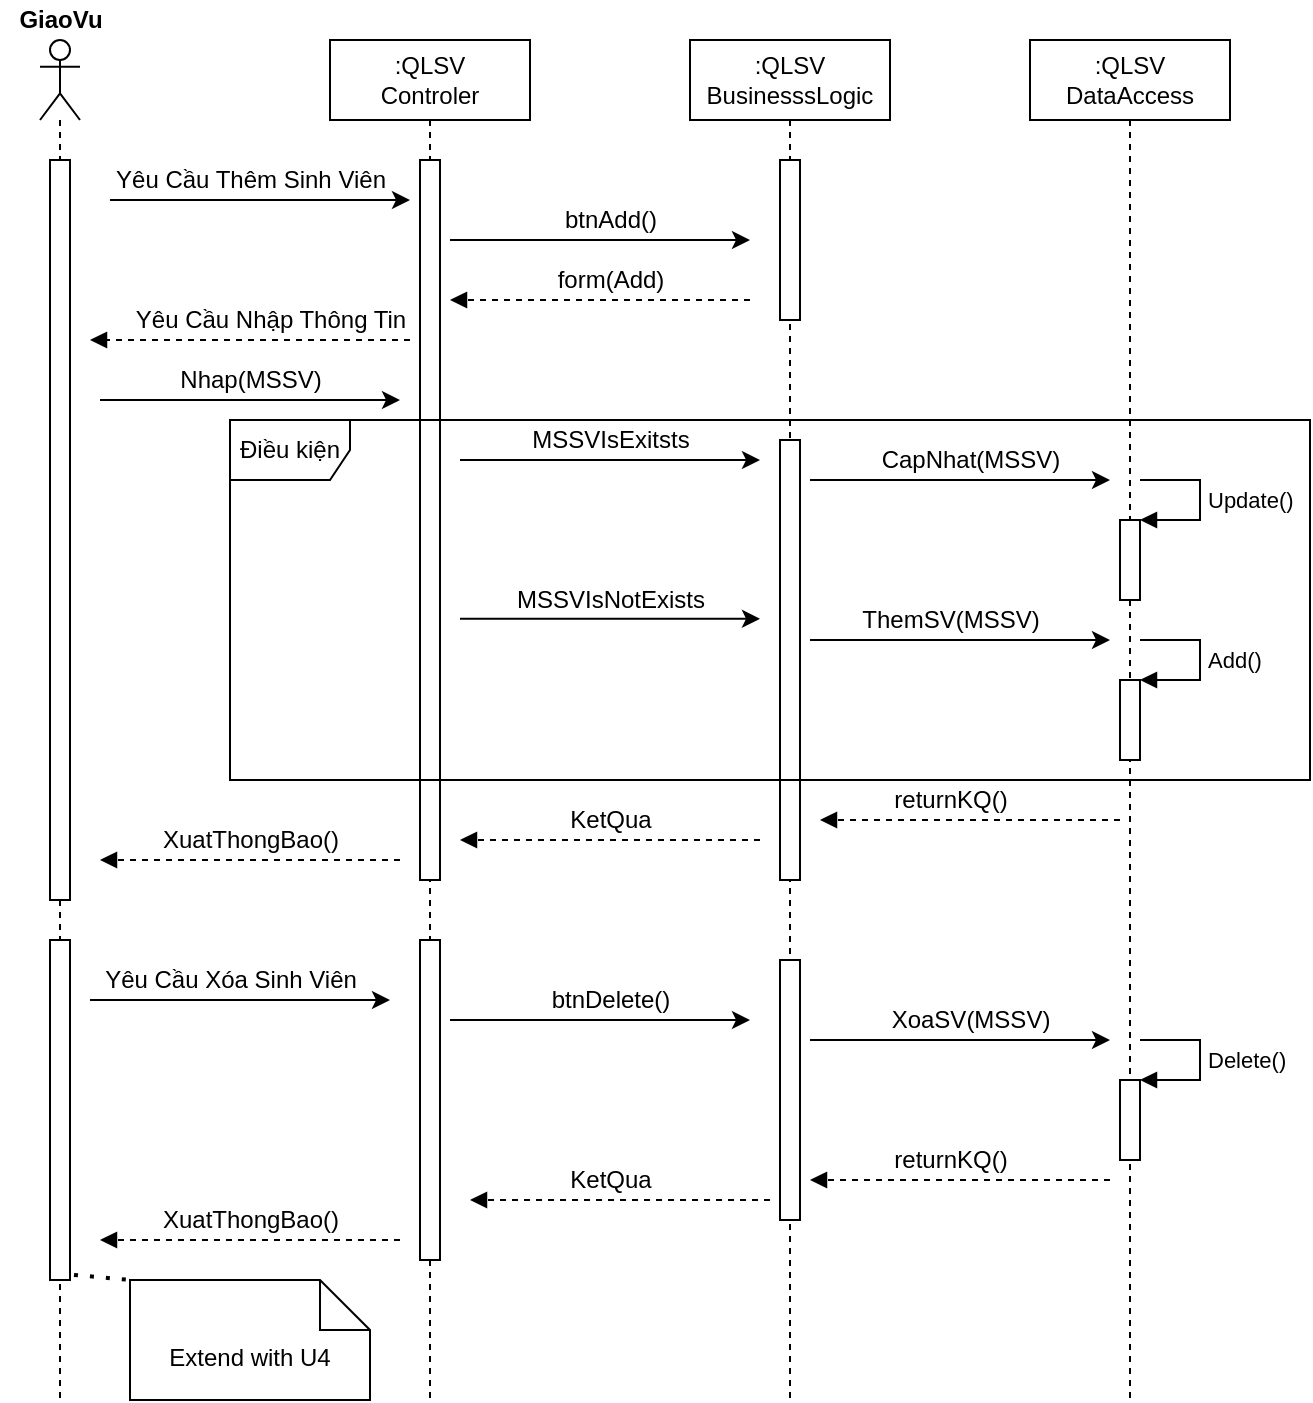 <mxfile version="15.9.4" type="github">
  <diagram id="ULL7t0YmZiTbyxcz3Xg2" name="Page-1">
    <mxGraphModel dx="1504" dy="684" grid="1" gridSize="10" guides="1" tooltips="1" connect="1" arrows="1" fold="1" page="1" pageScale="1" pageWidth="827" pageHeight="1169" math="0" shadow="0">
      <root>
        <mxCell id="0" />
        <mxCell id="1" parent="0" />
        <mxCell id="RPUJcxfdUtXkdiT3THFF-1" value="&lt;b&gt;GiaoVu&lt;/b&gt;" style="text;html=1;align=center;verticalAlign=middle;resizable=0;points=[];autosize=1;strokeColor=none;fillColor=none;" parent="1" vertex="1">
          <mxGeometry x="45" y="220" width="60" height="20" as="geometry" />
        </mxCell>
        <mxCell id="RPUJcxfdUtXkdiT3THFF-2" value="" style="shape=umlLifeline;participant=umlActor;perimeter=lifelinePerimeter;whiteSpace=wrap;html=1;container=1;collapsible=0;recursiveResize=0;verticalAlign=top;spacingTop=36;outlineConnect=0;" parent="1" vertex="1">
          <mxGeometry x="65" y="240" width="20" height="680" as="geometry" />
        </mxCell>
        <mxCell id="RPUJcxfdUtXkdiT3THFF-3" value="" style="html=1;points=[];perimeter=orthogonalPerimeter;" parent="RPUJcxfdUtXkdiT3THFF-2" vertex="1">
          <mxGeometry x="5" y="60" width="10" height="370" as="geometry" />
        </mxCell>
        <mxCell id="RPUJcxfdUtXkdiT3THFF-4" value="" style="html=1;points=[];perimeter=orthogonalPerimeter;" parent="RPUJcxfdUtXkdiT3THFF-2" vertex="1">
          <mxGeometry x="5" y="450" width="10" height="170" as="geometry" />
        </mxCell>
        <mxCell id="RPUJcxfdUtXkdiT3THFF-5" value=":QLSV&lt;br&gt;Controler" style="shape=umlLifeline;perimeter=lifelinePerimeter;whiteSpace=wrap;html=1;container=1;collapsible=0;recursiveResize=0;outlineConnect=0;" parent="1" vertex="1">
          <mxGeometry x="210" y="240" width="100" height="680" as="geometry" />
        </mxCell>
        <mxCell id="RPUJcxfdUtXkdiT3THFF-6" value="" style="html=1;points=[];perimeter=orthogonalPerimeter;" parent="RPUJcxfdUtXkdiT3THFF-5" vertex="1">
          <mxGeometry x="45" y="60" width="10" height="360" as="geometry" />
        </mxCell>
        <mxCell id="RPUJcxfdUtXkdiT3THFF-7" value="" style="endArrow=classic;html=1;rounded=0;" parent="RPUJcxfdUtXkdiT3THFF-5" edge="1">
          <mxGeometry width="50" height="50" relative="1" as="geometry">
            <mxPoint x="-115.0" y="180" as="sourcePoint" />
            <mxPoint x="35" y="180" as="targetPoint" />
          </mxGeometry>
        </mxCell>
        <mxCell id="RPUJcxfdUtXkdiT3THFF-8" value="" style="html=1;points=[];perimeter=orthogonalPerimeter;" parent="RPUJcxfdUtXkdiT3THFF-5" vertex="1">
          <mxGeometry x="45" y="450" width="10" height="160" as="geometry" />
        </mxCell>
        <mxCell id="RPUJcxfdUtXkdiT3THFF-9" value=":QLSV&lt;br&gt;BusinesssLogic" style="shape=umlLifeline;perimeter=lifelinePerimeter;whiteSpace=wrap;html=1;container=1;collapsible=0;recursiveResize=0;outlineConnect=0;" parent="1" vertex="1">
          <mxGeometry x="390" y="240" width="100" height="680" as="geometry" />
        </mxCell>
        <mxCell id="RPUJcxfdUtXkdiT3THFF-10" value="" style="html=1;points=[];perimeter=orthogonalPerimeter;" parent="RPUJcxfdUtXkdiT3THFF-9" vertex="1">
          <mxGeometry x="45" y="60" width="10" height="80" as="geometry" />
        </mxCell>
        <mxCell id="RPUJcxfdUtXkdiT3THFF-11" value="" style="html=1;verticalAlign=bottom;labelBackgroundColor=none;endArrow=block;endFill=1;dashed=1;rounded=0;" parent="RPUJcxfdUtXkdiT3THFF-9" edge="1">
          <mxGeometry width="160" relative="1" as="geometry">
            <mxPoint x="30" y="130" as="sourcePoint" />
            <mxPoint x="-120" y="130" as="targetPoint" />
          </mxGeometry>
        </mxCell>
        <mxCell id="RPUJcxfdUtXkdiT3THFF-12" value="" style="html=1;points=[];perimeter=orthogonalPerimeter;" parent="RPUJcxfdUtXkdiT3THFF-9" vertex="1">
          <mxGeometry x="45" y="200" width="10" height="220" as="geometry" />
        </mxCell>
        <mxCell id="RPUJcxfdUtXkdiT3THFF-13" value="" style="html=1;points=[];perimeter=orthogonalPerimeter;" parent="RPUJcxfdUtXkdiT3THFF-9" vertex="1">
          <mxGeometry x="45" y="460" width="10" height="130" as="geometry" />
        </mxCell>
        <mxCell id="RPUJcxfdUtXkdiT3THFF-14" value="" style="endArrow=classic;html=1;rounded=0;" parent="RPUJcxfdUtXkdiT3THFF-9" edge="1">
          <mxGeometry width="50" height="50" relative="1" as="geometry">
            <mxPoint x="60.0" y="500.0" as="sourcePoint" />
            <mxPoint x="210" y="500.0" as="targetPoint" />
          </mxGeometry>
        </mxCell>
        <mxCell id="RPUJcxfdUtXkdiT3THFF-15" value="" style="html=1;verticalAlign=bottom;labelBackgroundColor=none;endArrow=block;endFill=1;dashed=1;rounded=0;" parent="RPUJcxfdUtXkdiT3THFF-9" edge="1">
          <mxGeometry width="160" relative="1" as="geometry">
            <mxPoint x="40" y="580.0" as="sourcePoint" />
            <mxPoint x="-110" y="580.0" as="targetPoint" />
          </mxGeometry>
        </mxCell>
        <mxCell id="RPUJcxfdUtXkdiT3THFF-16" value=":QLSV&lt;br&gt;DataAccess" style="shape=umlLifeline;perimeter=lifelinePerimeter;whiteSpace=wrap;html=1;container=1;collapsible=0;recursiveResize=0;outlineConnect=0;" parent="1" vertex="1">
          <mxGeometry x="560" y="240" width="100" height="680" as="geometry" />
        </mxCell>
        <mxCell id="RPUJcxfdUtXkdiT3THFF-17" value="" style="html=1;points=[];perimeter=orthogonalPerimeter;" parent="RPUJcxfdUtXkdiT3THFF-16" vertex="1">
          <mxGeometry x="45" y="240" width="10" height="40" as="geometry" />
        </mxCell>
        <mxCell id="RPUJcxfdUtXkdiT3THFF-18" value="Update()" style="edgeStyle=orthogonalEdgeStyle;html=1;align=left;spacingLeft=2;endArrow=block;rounded=0;entryX=1;entryY=0;" parent="RPUJcxfdUtXkdiT3THFF-16" target="RPUJcxfdUtXkdiT3THFF-17" edge="1">
          <mxGeometry relative="1" as="geometry">
            <mxPoint x="55" y="220" as="sourcePoint" />
            <Array as="points">
              <mxPoint x="85" y="220" />
            </Array>
          </mxGeometry>
        </mxCell>
        <mxCell id="RPUJcxfdUtXkdiT3THFF-19" value="" style="html=1;points=[];perimeter=orthogonalPerimeter;" parent="RPUJcxfdUtXkdiT3THFF-16" vertex="1">
          <mxGeometry x="45" y="320" width="10" height="40" as="geometry" />
        </mxCell>
        <mxCell id="RPUJcxfdUtXkdiT3THFF-20" value="Add()" style="edgeStyle=orthogonalEdgeStyle;html=1;align=left;spacingLeft=2;endArrow=block;rounded=0;entryX=1;entryY=0;" parent="RPUJcxfdUtXkdiT3THFF-16" target="RPUJcxfdUtXkdiT3THFF-19" edge="1">
          <mxGeometry relative="1" as="geometry">
            <mxPoint x="55" y="300" as="sourcePoint" />
            <Array as="points">
              <mxPoint x="85" y="300" />
            </Array>
          </mxGeometry>
        </mxCell>
        <mxCell id="RPUJcxfdUtXkdiT3THFF-21" value="" style="html=1;points=[];perimeter=orthogonalPerimeter;" parent="RPUJcxfdUtXkdiT3THFF-16" vertex="1">
          <mxGeometry x="45" y="520" width="10" height="40" as="geometry" />
        </mxCell>
        <mxCell id="RPUJcxfdUtXkdiT3THFF-22" value="Delete()" style="edgeStyle=orthogonalEdgeStyle;html=1;align=left;spacingLeft=2;endArrow=block;rounded=0;entryX=1;entryY=0;" parent="RPUJcxfdUtXkdiT3THFF-16" target="RPUJcxfdUtXkdiT3THFF-21" edge="1">
          <mxGeometry relative="1" as="geometry">
            <mxPoint x="55" y="500" as="sourcePoint" />
            <Array as="points">
              <mxPoint x="85" y="500" />
            </Array>
          </mxGeometry>
        </mxCell>
        <mxCell id="RPUJcxfdUtXkdiT3THFF-23" value="" style="html=1;verticalAlign=bottom;labelBackgroundColor=none;endArrow=block;endFill=1;dashed=1;rounded=0;" parent="RPUJcxfdUtXkdiT3THFF-16" edge="1">
          <mxGeometry width="160" relative="1" as="geometry">
            <mxPoint x="40" y="570.0" as="sourcePoint" />
            <mxPoint x="-110" y="570.0" as="targetPoint" />
          </mxGeometry>
        </mxCell>
        <mxCell id="RPUJcxfdUtXkdiT3THFF-24" value="" style="endArrow=classic;html=1;rounded=0;" parent="1" edge="1">
          <mxGeometry width="50" height="50" relative="1" as="geometry">
            <mxPoint x="100.0" y="320" as="sourcePoint" />
            <mxPoint x="250.0" y="320" as="targetPoint" />
          </mxGeometry>
        </mxCell>
        <mxCell id="RPUJcxfdUtXkdiT3THFF-25" value="" style="endArrow=classic;html=1;rounded=0;" parent="1" edge="1">
          <mxGeometry width="50" height="50" relative="1" as="geometry">
            <mxPoint x="270.0" y="340" as="sourcePoint" />
            <mxPoint x="420" y="340" as="targetPoint" />
          </mxGeometry>
        </mxCell>
        <mxCell id="RPUJcxfdUtXkdiT3THFF-26" value="" style="html=1;verticalAlign=bottom;labelBackgroundColor=none;endArrow=block;endFill=1;dashed=1;rounded=0;" parent="1" edge="1">
          <mxGeometry width="160" relative="1" as="geometry">
            <mxPoint x="250.0" y="390" as="sourcePoint" />
            <mxPoint x="90.0" y="390" as="targetPoint" />
          </mxGeometry>
        </mxCell>
        <mxCell id="RPUJcxfdUtXkdiT3THFF-27" value="Yêu Cầu Thêm Sinh Viên" style="text;html=1;align=center;verticalAlign=middle;resizable=0;points=[];autosize=1;strokeColor=none;fillColor=none;" parent="1" vertex="1">
          <mxGeometry x="95" y="300" width="150" height="20" as="geometry" />
        </mxCell>
        <mxCell id="RPUJcxfdUtXkdiT3THFF-28" value="btnAdd()" style="text;html=1;align=center;verticalAlign=middle;resizable=0;points=[];autosize=1;strokeColor=none;fillColor=none;" parent="1" vertex="1">
          <mxGeometry x="320" y="320" width="60" height="20" as="geometry" />
        </mxCell>
        <mxCell id="RPUJcxfdUtXkdiT3THFF-29" value="form(Add)" style="text;html=1;align=center;verticalAlign=middle;resizable=0;points=[];autosize=1;strokeColor=none;fillColor=none;" parent="1" vertex="1">
          <mxGeometry x="315" y="350" width="70" height="20" as="geometry" />
        </mxCell>
        <mxCell id="RPUJcxfdUtXkdiT3THFF-30" value="Yêu Cầu Nhập Thông Tin" style="text;html=1;align=center;verticalAlign=middle;resizable=0;points=[];autosize=1;strokeColor=none;fillColor=none;" parent="1" vertex="1">
          <mxGeometry x="105" y="370" width="150" height="20" as="geometry" />
        </mxCell>
        <mxCell id="RPUJcxfdUtXkdiT3THFF-31" value="Nhap(MSSV)" style="text;html=1;align=center;verticalAlign=middle;resizable=0;points=[];autosize=1;strokeColor=none;fillColor=none;" parent="1" vertex="1">
          <mxGeometry x="125" y="400" width="90" height="20" as="geometry" />
        </mxCell>
        <mxCell id="RPUJcxfdUtXkdiT3THFF-32" value="" style="endArrow=classic;html=1;rounded=0;" parent="1" edge="1">
          <mxGeometry width="50" height="50" relative="1" as="geometry">
            <mxPoint x="450" y="460" as="sourcePoint" />
            <mxPoint x="600" y="460" as="targetPoint" />
          </mxGeometry>
        </mxCell>
        <mxCell id="RPUJcxfdUtXkdiT3THFF-33" value="" style="endArrow=classic;html=1;rounded=0;" parent="1" edge="1">
          <mxGeometry width="50" height="50" relative="1" as="geometry">
            <mxPoint x="275.0" y="450" as="sourcePoint" />
            <mxPoint x="425" y="450" as="targetPoint" />
          </mxGeometry>
        </mxCell>
        <mxCell id="RPUJcxfdUtXkdiT3THFF-34" value="" style="endArrow=classic;html=1;rounded=0;" parent="1" edge="1">
          <mxGeometry width="50" height="50" relative="1" as="geometry">
            <mxPoint x="275.0" y="529.41" as="sourcePoint" />
            <mxPoint x="425" y="529.41" as="targetPoint" />
          </mxGeometry>
        </mxCell>
        <mxCell id="RPUJcxfdUtXkdiT3THFF-35" value="" style="endArrow=classic;html=1;rounded=0;" parent="1" edge="1">
          <mxGeometry width="50" height="50" relative="1" as="geometry">
            <mxPoint x="450" y="540" as="sourcePoint" />
            <mxPoint x="600" y="540" as="targetPoint" />
          </mxGeometry>
        </mxCell>
        <mxCell id="RPUJcxfdUtXkdiT3THFF-36" value="MSSVIsExitsts" style="text;html=1;align=center;verticalAlign=middle;resizable=0;points=[];autosize=1;strokeColor=none;fillColor=none;" parent="1" vertex="1">
          <mxGeometry x="305" y="430" width="90" height="20" as="geometry" />
        </mxCell>
        <mxCell id="RPUJcxfdUtXkdiT3THFF-37" value="CapNhat(MSSV)" style="text;html=1;align=center;verticalAlign=middle;resizable=0;points=[];autosize=1;strokeColor=none;fillColor=none;" parent="1" vertex="1">
          <mxGeometry x="475" y="440" width="110" height="20" as="geometry" />
        </mxCell>
        <mxCell id="RPUJcxfdUtXkdiT3THFF-38" value="MSSVIsNotExists" style="text;html=1;align=center;verticalAlign=middle;resizable=0;points=[];autosize=1;strokeColor=none;fillColor=none;" parent="1" vertex="1">
          <mxGeometry x="295" y="510" width="110" height="20" as="geometry" />
        </mxCell>
        <mxCell id="RPUJcxfdUtXkdiT3THFF-39" value="ThemSV(MSSV)" style="text;html=1;align=center;verticalAlign=middle;resizable=0;points=[];autosize=1;strokeColor=none;fillColor=none;" parent="1" vertex="1">
          <mxGeometry x="470" y="520" width="100" height="20" as="geometry" />
        </mxCell>
        <mxCell id="RPUJcxfdUtXkdiT3THFF-40" value="Điều kiện" style="shape=umlFrame;whiteSpace=wrap;html=1;" parent="1" vertex="1">
          <mxGeometry x="160" y="430" width="540" height="180" as="geometry" />
        </mxCell>
        <mxCell id="RPUJcxfdUtXkdiT3THFF-41" value="" style="html=1;verticalAlign=bottom;labelBackgroundColor=none;endArrow=block;endFill=1;dashed=1;rounded=0;" parent="1" edge="1">
          <mxGeometry width="160" relative="1" as="geometry">
            <mxPoint x="605" y="630.0" as="sourcePoint" />
            <mxPoint x="455" y="630.0" as="targetPoint" />
          </mxGeometry>
        </mxCell>
        <mxCell id="RPUJcxfdUtXkdiT3THFF-42" value="" style="html=1;verticalAlign=bottom;labelBackgroundColor=none;endArrow=block;endFill=1;dashed=1;rounded=0;" parent="1" edge="1">
          <mxGeometry width="160" relative="1" as="geometry">
            <mxPoint x="425" y="640.0" as="sourcePoint" />
            <mxPoint x="275.0" y="640.0" as="targetPoint" />
          </mxGeometry>
        </mxCell>
        <mxCell id="RPUJcxfdUtXkdiT3THFF-43" value="" style="html=1;verticalAlign=bottom;labelBackgroundColor=none;endArrow=block;endFill=1;dashed=1;rounded=0;" parent="1" edge="1">
          <mxGeometry width="160" relative="1" as="geometry">
            <mxPoint x="245.0" y="650.0" as="sourcePoint" />
            <mxPoint x="95.0" y="650.0" as="targetPoint" />
          </mxGeometry>
        </mxCell>
        <mxCell id="RPUJcxfdUtXkdiT3THFF-44" value="returnKQ()" style="text;html=1;align=center;verticalAlign=middle;resizable=0;points=[];autosize=1;strokeColor=none;fillColor=none;" parent="1" vertex="1">
          <mxGeometry x="485" y="610" width="70" height="20" as="geometry" />
        </mxCell>
        <mxCell id="RPUJcxfdUtXkdiT3THFF-45" value="KetQua" style="text;html=1;align=center;verticalAlign=middle;resizable=0;points=[];autosize=1;strokeColor=none;fillColor=none;" parent="1" vertex="1">
          <mxGeometry x="320" y="620" width="60" height="20" as="geometry" />
        </mxCell>
        <mxCell id="RPUJcxfdUtXkdiT3THFF-46" value="XuatThongBao()" style="text;html=1;align=center;verticalAlign=middle;resizable=0;points=[];autosize=1;strokeColor=none;fillColor=none;" parent="1" vertex="1">
          <mxGeometry x="120" y="630" width="100" height="20" as="geometry" />
        </mxCell>
        <mxCell id="RPUJcxfdUtXkdiT3THFF-47" value="Yêu Cầu Xóa Sinh Viên" style="text;html=1;align=center;verticalAlign=middle;resizable=0;points=[];autosize=1;strokeColor=none;fillColor=none;" parent="1" vertex="1">
          <mxGeometry x="90" y="700" width="140" height="20" as="geometry" />
        </mxCell>
        <mxCell id="RPUJcxfdUtXkdiT3THFF-48" value="btnDelete()" style="text;html=1;align=center;verticalAlign=middle;resizable=0;points=[];autosize=1;strokeColor=none;fillColor=none;" parent="1" vertex="1">
          <mxGeometry x="315" y="710" width="70" height="20" as="geometry" />
        </mxCell>
        <mxCell id="RPUJcxfdUtXkdiT3THFF-49" value="" style="endArrow=classic;html=1;rounded=0;" parent="1" edge="1">
          <mxGeometry width="50" height="50" relative="1" as="geometry">
            <mxPoint x="270.0" y="730.0" as="sourcePoint" />
            <mxPoint x="420" y="730.0" as="targetPoint" />
          </mxGeometry>
        </mxCell>
        <mxCell id="RPUJcxfdUtXkdiT3THFF-50" value="XoaSV(MSSV)" style="text;html=1;align=center;verticalAlign=middle;resizable=0;points=[];autosize=1;strokeColor=none;fillColor=none;" parent="1" vertex="1">
          <mxGeometry x="485" y="720" width="90" height="20" as="geometry" />
        </mxCell>
        <mxCell id="RPUJcxfdUtXkdiT3THFF-51" value="" style="html=1;verticalAlign=bottom;labelBackgroundColor=none;endArrow=block;endFill=1;dashed=1;rounded=0;" parent="1" edge="1">
          <mxGeometry width="160" relative="1" as="geometry">
            <mxPoint x="245.0" y="840.0" as="sourcePoint" />
            <mxPoint x="95.0" y="840.0" as="targetPoint" />
          </mxGeometry>
        </mxCell>
        <mxCell id="RPUJcxfdUtXkdiT3THFF-52" value="returnKQ()" style="text;html=1;align=center;verticalAlign=middle;resizable=0;points=[];autosize=1;strokeColor=none;fillColor=none;" parent="1" vertex="1">
          <mxGeometry x="485" y="790" width="70" height="20" as="geometry" />
        </mxCell>
        <mxCell id="RPUJcxfdUtXkdiT3THFF-53" value="KetQua" style="text;html=1;align=center;verticalAlign=middle;resizable=0;points=[];autosize=1;strokeColor=none;fillColor=none;" parent="1" vertex="1">
          <mxGeometry x="320" y="800" width="60" height="20" as="geometry" />
        </mxCell>
        <mxCell id="RPUJcxfdUtXkdiT3THFF-54" value="XuatThongBao()" style="text;html=1;align=center;verticalAlign=middle;resizable=0;points=[];autosize=1;strokeColor=none;fillColor=none;" parent="1" vertex="1">
          <mxGeometry x="120" y="820" width="100" height="20" as="geometry" />
        </mxCell>
        <mxCell id="RPUJcxfdUtXkdiT3THFF-55" value="" style="endArrow=classic;html=1;rounded=0;" parent="1" edge="1">
          <mxGeometry width="50" height="50" relative="1" as="geometry">
            <mxPoint x="90.0" y="720.0" as="sourcePoint" />
            <mxPoint x="240.0" y="720.0" as="targetPoint" />
          </mxGeometry>
        </mxCell>
        <mxCell id="XS3mH1gbbYo4cHmQ311m-1" value="Extend with U4" style="shape=note2;boundedLbl=1;whiteSpace=wrap;html=1;size=25;verticalAlign=top;align=center;" parent="1" vertex="1">
          <mxGeometry x="110" y="860" width="120" height="60" as="geometry" />
        </mxCell>
        <mxCell id="XS3mH1gbbYo4cHmQ311m-3" value="" style="endArrow=none;dashed=1;html=1;dashPattern=1 3;strokeWidth=2;rounded=0;entryX=0;entryY=0;entryDx=0;entryDy=0;entryPerimeter=0;exitX=1.2;exitY=0.985;exitDx=0;exitDy=0;exitPerimeter=0;" parent="1" source="RPUJcxfdUtXkdiT3THFF-4" target="XS3mH1gbbYo4cHmQ311m-1" edge="1">
          <mxGeometry width="50" height="50" relative="1" as="geometry">
            <mxPoint x="100" y="910" as="sourcePoint" />
            <mxPoint x="150" y="860" as="targetPoint" />
          </mxGeometry>
        </mxCell>
      </root>
    </mxGraphModel>
  </diagram>
</mxfile>
